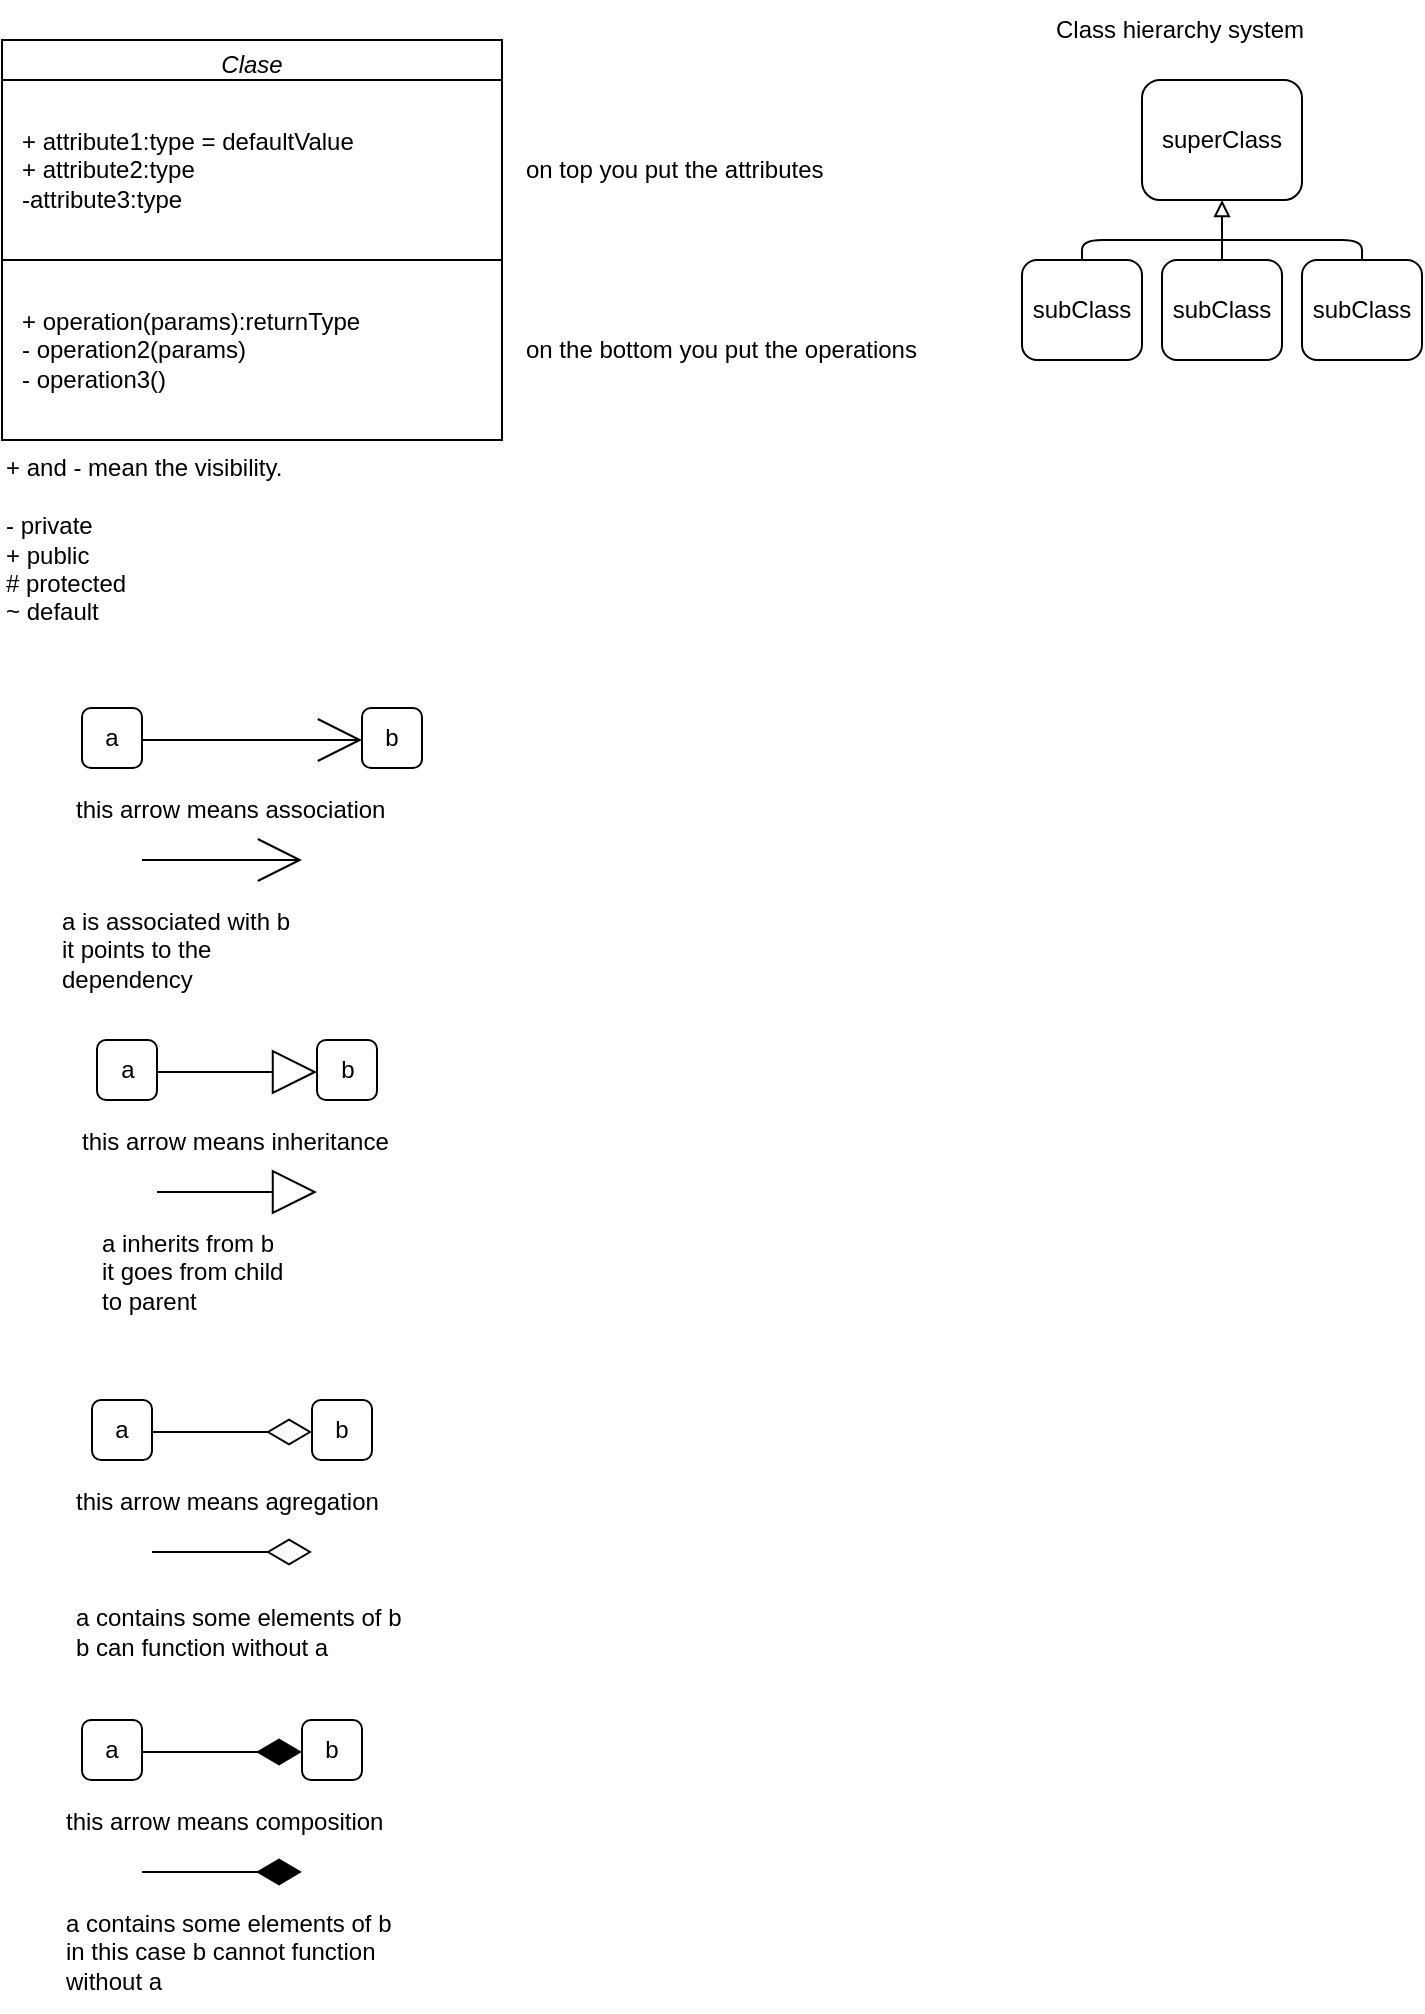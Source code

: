 <mxfile>
    <diagram id="KoE0KHlCnv8TXYffCkJE" name="Page-1">
        <mxGraphModel dx="479" dy="463" grid="1" gridSize="10" guides="1" tooltips="1" connect="1" arrows="1" fold="1" page="1" pageScale="1" pageWidth="827" pageHeight="1169" math="0" shadow="0">
            <root>
                <mxCell id="0"/>
                <mxCell id="1" parent="0"/>
                <mxCell id="8" value="Clase" style="swimlane;fillColor=default;fontStyle=2" parent="1" vertex="1">
                    <mxGeometry x="40" y="40" width="250" height="200" as="geometry">
                        <mxRectangle x="60" y="180" width="130" height="23" as="alternateBounds"/>
                    </mxGeometry>
                </mxCell>
                <mxCell id="10" value="+ attribute1:type = defaultValue&lt;br&gt;+ attribute2:type&lt;br&gt;&lt;div style=&quot;&quot;&gt;&lt;span&gt;-attribute3:type&lt;/span&gt;&lt;/div&gt;" style="rounded=0;whiteSpace=wrap;html=1;fillColor=default;align=left;perimeterSpacing=0;spacingLeft=8;" parent="8" vertex="1">
                    <mxGeometry y="20" width="250" height="90" as="geometry"/>
                </mxCell>
                <mxCell id="13" value="+ operation(params):returnType&lt;br&gt;- operation2(params)&lt;br&gt;- operation3()" style="rounded=0;whiteSpace=wrap;html=1;fillColor=default;align=left;spacingLeft=8;" parent="8" vertex="1">
                    <mxGeometry y="110" width="250" height="90" as="geometry"/>
                </mxCell>
                <mxCell id="14" value="+ and - mean the visibility.&lt;br&gt;&lt;br&gt;- private&lt;br&gt;+ public&lt;br&gt;# protected&lt;br&gt;~ default" style="text;html=1;strokeColor=none;fillColor=none;align=left;verticalAlign=middle;whiteSpace=wrap;rounded=0;" parent="1" vertex="1">
                    <mxGeometry x="40" y="245" width="170" height="90" as="geometry"/>
                </mxCell>
                <mxCell id="15" value="on top you put the attributes" style="text;html=1;strokeColor=none;fillColor=none;align=left;verticalAlign=middle;whiteSpace=wrap;rounded=0;" parent="1" vertex="1">
                    <mxGeometry x="300" y="90" width="170" height="30" as="geometry"/>
                </mxCell>
                <mxCell id="16" value="on the bottom you put the operations" style="text;html=1;strokeColor=none;fillColor=none;align=left;verticalAlign=middle;whiteSpace=wrap;rounded=0;" parent="1" vertex="1">
                    <mxGeometry x="300" y="180" width="230" height="30" as="geometry"/>
                </mxCell>
                <mxCell id="17" value="" style="endArrow=open;html=1;endFill=0;endSize=20;" parent="1" edge="1">
                    <mxGeometry width="50" height="50" relative="1" as="geometry">
                        <mxPoint x="110" y="390" as="sourcePoint"/>
                        <mxPoint x="220" y="390" as="targetPoint"/>
                    </mxGeometry>
                </mxCell>
                <mxCell id="18" value="this arrow means association" style="text;html=1;strokeColor=none;fillColor=none;align=left;verticalAlign=middle;whiteSpace=wrap;rounded=0;" parent="1" vertex="1">
                    <mxGeometry x="75" y="410" width="195" height="30" as="geometry"/>
                </mxCell>
                <mxCell id="19" value="b" style="rounded=1;whiteSpace=wrap;html=1;fillColor=default;" parent="1" vertex="1">
                    <mxGeometry x="220" y="374" width="30" height="30" as="geometry"/>
                </mxCell>
                <mxCell id="20" value="a" style="rounded=1;whiteSpace=wrap;html=1;fillColor=default;" parent="1" vertex="1">
                    <mxGeometry x="80" y="374" width="30" height="30" as="geometry"/>
                </mxCell>
                <mxCell id="21" value="" style="endArrow=open;html=1;endFill=0;endSize=20;" parent="1" edge="1">
                    <mxGeometry width="50" height="50" relative="1" as="geometry">
                        <mxPoint x="110" y="450" as="sourcePoint"/>
                        <mxPoint x="190" y="450" as="targetPoint"/>
                    </mxGeometry>
                </mxCell>
                <mxCell id="22" value="" style="endArrow=block;html=1;endFill=0;endSize=20;startSize=12;" parent="1" edge="1">
                    <mxGeometry width="50" height="50" relative="1" as="geometry">
                        <mxPoint x="117.5" y="616" as="sourcePoint"/>
                        <mxPoint x="197.5" y="616" as="targetPoint"/>
                    </mxGeometry>
                </mxCell>
                <mxCell id="23" value="this arrow means inheritance" style="text;html=1;strokeColor=none;fillColor=none;align=left;verticalAlign=middle;whiteSpace=wrap;rounded=0;" parent="1" vertex="1">
                    <mxGeometry x="77.5" y="576" width="190" height="30" as="geometry"/>
                </mxCell>
                <mxCell id="24" value="a is associated with b&lt;br&gt;it points to the dependency" style="text;html=1;strokeColor=none;fillColor=none;align=left;verticalAlign=middle;whiteSpace=wrap;rounded=0;" parent="1" vertex="1">
                    <mxGeometry x="67.5" y="460" width="132.5" height="70" as="geometry"/>
                </mxCell>
                <mxCell id="27" value="" style="endArrow=block;html=1;endFill=0;endSize=20;" parent="1" edge="1">
                    <mxGeometry width="50" height="50" relative="1" as="geometry">
                        <mxPoint x="117.5" y="556" as="sourcePoint"/>
                        <mxPoint x="197.5" y="556" as="targetPoint"/>
                    </mxGeometry>
                </mxCell>
                <mxCell id="28" value="a" style="rounded=1;whiteSpace=wrap;html=1;fillColor=default;" parent="1" vertex="1">
                    <mxGeometry x="87.5" y="540" width="30" height="30" as="geometry"/>
                </mxCell>
                <mxCell id="29" value="b" style="rounded=1;whiteSpace=wrap;html=1;fillColor=default;" parent="1" vertex="1">
                    <mxGeometry x="197.5" y="540" width="30" height="30" as="geometry"/>
                </mxCell>
                <mxCell id="30" value="a inherits from b&lt;br&gt;it goes from child&amp;nbsp;&lt;br&gt;to parent" style="text;html=1;strokeColor=none;fillColor=none;align=left;verticalAlign=middle;whiteSpace=wrap;rounded=0;" parent="1" vertex="1">
                    <mxGeometry x="87.5" y="626" width="132.5" height="60" as="geometry"/>
                </mxCell>
                <mxCell id="33" value="" style="endArrow=diamondThin;html=1;endFill=0;endSize=20;" parent="1" edge="1">
                    <mxGeometry width="50" height="50" relative="1" as="geometry">
                        <mxPoint x="115" y="796" as="sourcePoint"/>
                        <mxPoint x="195" y="796" as="targetPoint"/>
                    </mxGeometry>
                </mxCell>
                <mxCell id="34" value="this arrow means agregation" style="text;html=1;strokeColor=none;fillColor=none;align=left;verticalAlign=middle;whiteSpace=wrap;rounded=0;" parent="1" vertex="1">
                    <mxGeometry x="75" y="756" width="190" height="30" as="geometry"/>
                </mxCell>
                <mxCell id="35" value="" style="endArrow=diamondThin;html=1;endFill=0;strokeWidth=1;targetPerimeterSpacing=0;endSize=20;startSize=12;" parent="1" edge="1">
                    <mxGeometry width="50" height="50" relative="1" as="geometry">
                        <mxPoint x="115.0" y="736" as="sourcePoint"/>
                        <mxPoint x="195" y="736" as="targetPoint"/>
                    </mxGeometry>
                </mxCell>
                <mxCell id="36" value="a" style="rounded=1;whiteSpace=wrap;html=1;fillColor=default;" parent="1" vertex="1">
                    <mxGeometry x="85" y="720" width="30" height="30" as="geometry"/>
                </mxCell>
                <mxCell id="37" value="b" style="rounded=1;whiteSpace=wrap;html=1;fillColor=default;" parent="1" vertex="1">
                    <mxGeometry x="195" y="720" width="30" height="30" as="geometry"/>
                </mxCell>
                <mxCell id="38" value="a contains some elements of b&lt;br&gt;b can function without a&lt;br&gt;" style="text;html=1;strokeColor=none;fillColor=none;align=left;verticalAlign=middle;whiteSpace=wrap;rounded=0;" parent="1" vertex="1">
                    <mxGeometry x="75" y="806" width="185" height="60" as="geometry"/>
                </mxCell>
                <mxCell id="39" value="" style="endArrow=diamondThin;html=1;endFill=1;endSize=20;" parent="1" edge="1">
                    <mxGeometry width="50" height="50" relative="1" as="geometry">
                        <mxPoint x="110" y="956" as="sourcePoint"/>
                        <mxPoint x="190" y="956" as="targetPoint"/>
                    </mxGeometry>
                </mxCell>
                <mxCell id="40" value="this arrow means composition" style="text;html=1;strokeColor=none;fillColor=none;align=left;verticalAlign=middle;whiteSpace=wrap;rounded=0;" parent="1" vertex="1">
                    <mxGeometry x="70" y="916" width="190" height="30" as="geometry"/>
                </mxCell>
                <mxCell id="41" value="" style="endArrow=diamondThin;html=1;endFill=1;strokeWidth=1;targetPerimeterSpacing=0;endSize=20;startSize=12;" parent="1" edge="1">
                    <mxGeometry width="50" height="50" relative="1" as="geometry">
                        <mxPoint x="110.0" y="896" as="sourcePoint"/>
                        <mxPoint x="190" y="896" as="targetPoint"/>
                    </mxGeometry>
                </mxCell>
                <mxCell id="42" value="a" style="rounded=1;whiteSpace=wrap;html=1;fillColor=default;" parent="1" vertex="1">
                    <mxGeometry x="80" y="880" width="30" height="30" as="geometry"/>
                </mxCell>
                <mxCell id="43" value="b" style="rounded=1;whiteSpace=wrap;html=1;fillColor=default;" parent="1" vertex="1">
                    <mxGeometry x="190" y="880" width="30" height="30" as="geometry"/>
                </mxCell>
                <mxCell id="44" value="a contains some elements of b&lt;br&gt;in this case b cannot function without a&lt;br&gt;" style="text;html=1;strokeColor=none;fillColor=none;align=left;verticalAlign=middle;whiteSpace=wrap;rounded=0;" parent="1" vertex="1">
                    <mxGeometry x="70" y="966" width="185" height="60" as="geometry"/>
                </mxCell>
                <mxCell id="51" style="edgeStyle=none;html=1;endArrow=none;endFill=0;" edge="1" parent="1" source="45">
                    <mxGeometry relative="1" as="geometry">
                        <mxPoint x="650" y="140" as="targetPoint"/>
                        <Array as="points">
                            <mxPoint x="580" y="140"/>
                        </Array>
                    </mxGeometry>
                </mxCell>
                <mxCell id="45" value="subClass" style="rounded=1;whiteSpace=wrap;html=1;fillColor=default;" vertex="1" parent="1">
                    <mxGeometry x="550" y="150" width="60" height="50" as="geometry"/>
                </mxCell>
                <mxCell id="50" style="edgeStyle=none;html=1;entryX=0.5;entryY=1;entryDx=0;entryDy=0;endArrow=block;endFill=0;" edge="1" parent="1" source="46" target="48">
                    <mxGeometry relative="1" as="geometry"/>
                </mxCell>
                <mxCell id="46" value="subClass" style="rounded=1;whiteSpace=wrap;html=1;fillColor=default;" vertex="1" parent="1">
                    <mxGeometry x="620" y="150" width="60" height="50" as="geometry"/>
                </mxCell>
                <mxCell id="52" style="edgeStyle=none;html=1;endArrow=none;endFill=0;" edge="1" parent="1" source="47">
                    <mxGeometry relative="1" as="geometry">
                        <mxPoint x="650" y="140" as="targetPoint"/>
                        <Array as="points">
                            <mxPoint x="720" y="140"/>
                        </Array>
                    </mxGeometry>
                </mxCell>
                <mxCell id="47" value="subClass" style="rounded=1;whiteSpace=wrap;html=1;fillColor=default;" vertex="1" parent="1">
                    <mxGeometry x="690" y="150" width="60" height="50" as="geometry"/>
                </mxCell>
                <mxCell id="48" value="superClass" style="rounded=1;whiteSpace=wrap;html=1;fillColor=default;" vertex="1" parent="1">
                    <mxGeometry x="610" y="60" width="80" height="60" as="geometry"/>
                </mxCell>
                <mxCell id="53" value="Class hierarchy system" style="text;html=1;strokeColor=none;fillColor=none;align=left;verticalAlign=middle;whiteSpace=wrap;rounded=0;" vertex="1" parent="1">
                    <mxGeometry x="565" y="20" width="170" height="30" as="geometry"/>
                </mxCell>
            </root>
        </mxGraphModel>
    </diagram>
</mxfile>